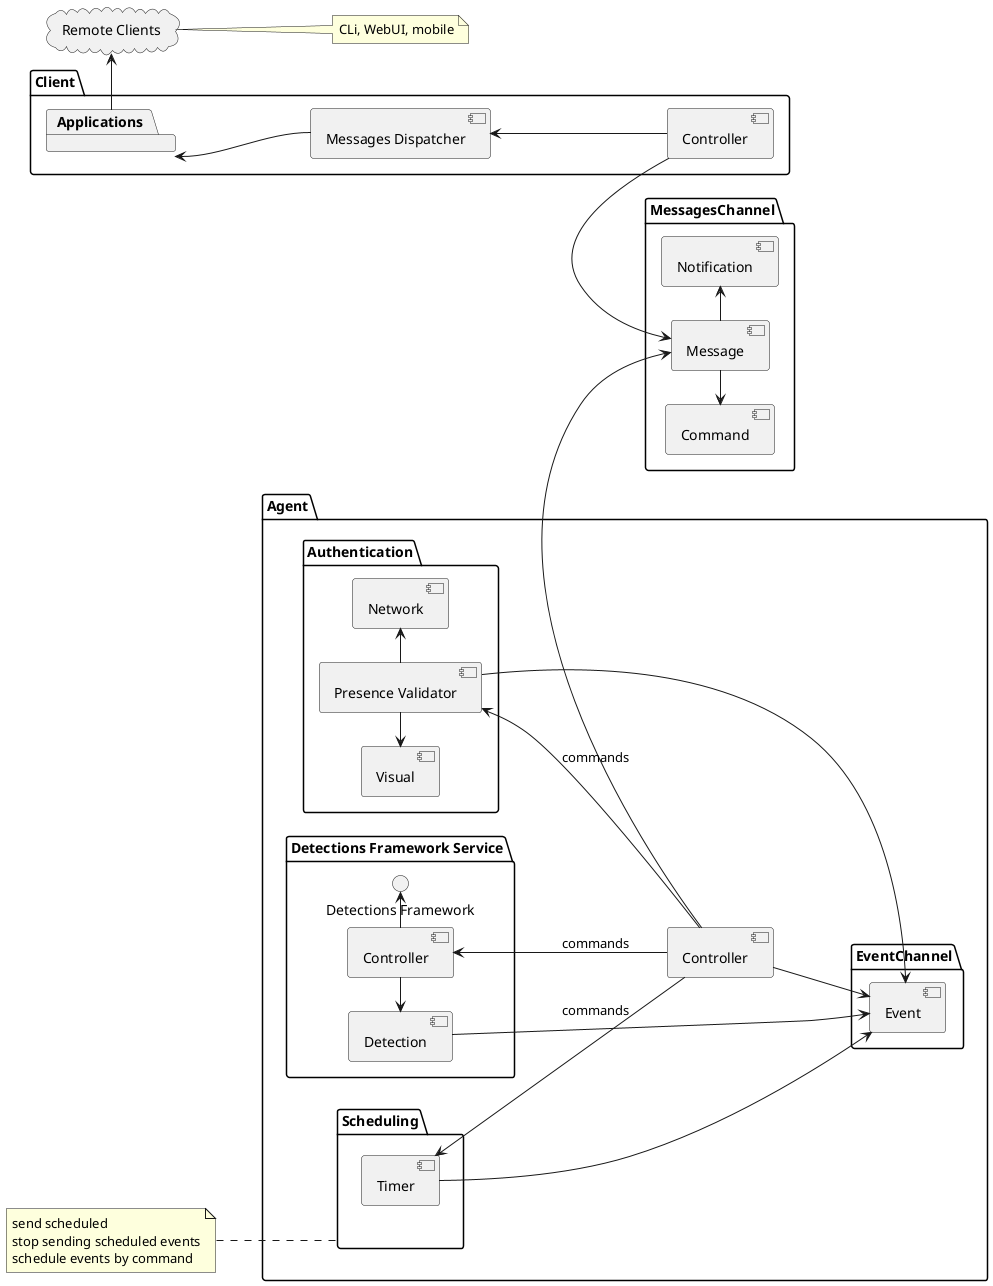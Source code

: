 @startuml
'https://plantuml.com/component-diagram

left to right direction

package "Agent" {
    [Controller] as Agent_Controller
    package "Authentication" {
      [Presence Validator]
      [Network]
      [Visual]
    }

    package "Detections Framework Service" {
      () "Detections Framework" as DF
      [Controller] -> DF
      [Detection] <- [Controller]
    }


    package EventChannel {
      Agent_Controller --> [Event]
      [Presence Validator] -> [Event]
      [Detection] -> [Event]
    }

    package "Scheduling" {
      [Timer] -> [Event]
    }
}

package "Client" {
    [Controller] as Client_Controller
    [Messages Dispatcher] <-- Client_Controller

    package [Applications] {
    }
}

package MessagesChannel {
    [Command] <- [Message]
    [Message]
    [Message] -> [Notification]
}


cloud "Remote Clients" {
}

[Applications] <-- [Messages Dispatcher]
[Applications] -> "Remote Clients"
Client_Controller -> [Message]
Agent_Controller -> [Message]

[Controller] <-- Agent_Controller : commands
[Presence Validator] <-- Agent_Controller : commands
[Timer] <-- Agent_Controller : commands

[Presence Validator] -> [Network]
[Visual] <- [Presence Validator]

note right of "Remote Clients": CLi, WebUI, mobile
    note left of "Scheduling"
      send scheduled
      stop sending scheduled events
      schedule events by command
end note


@enduml
